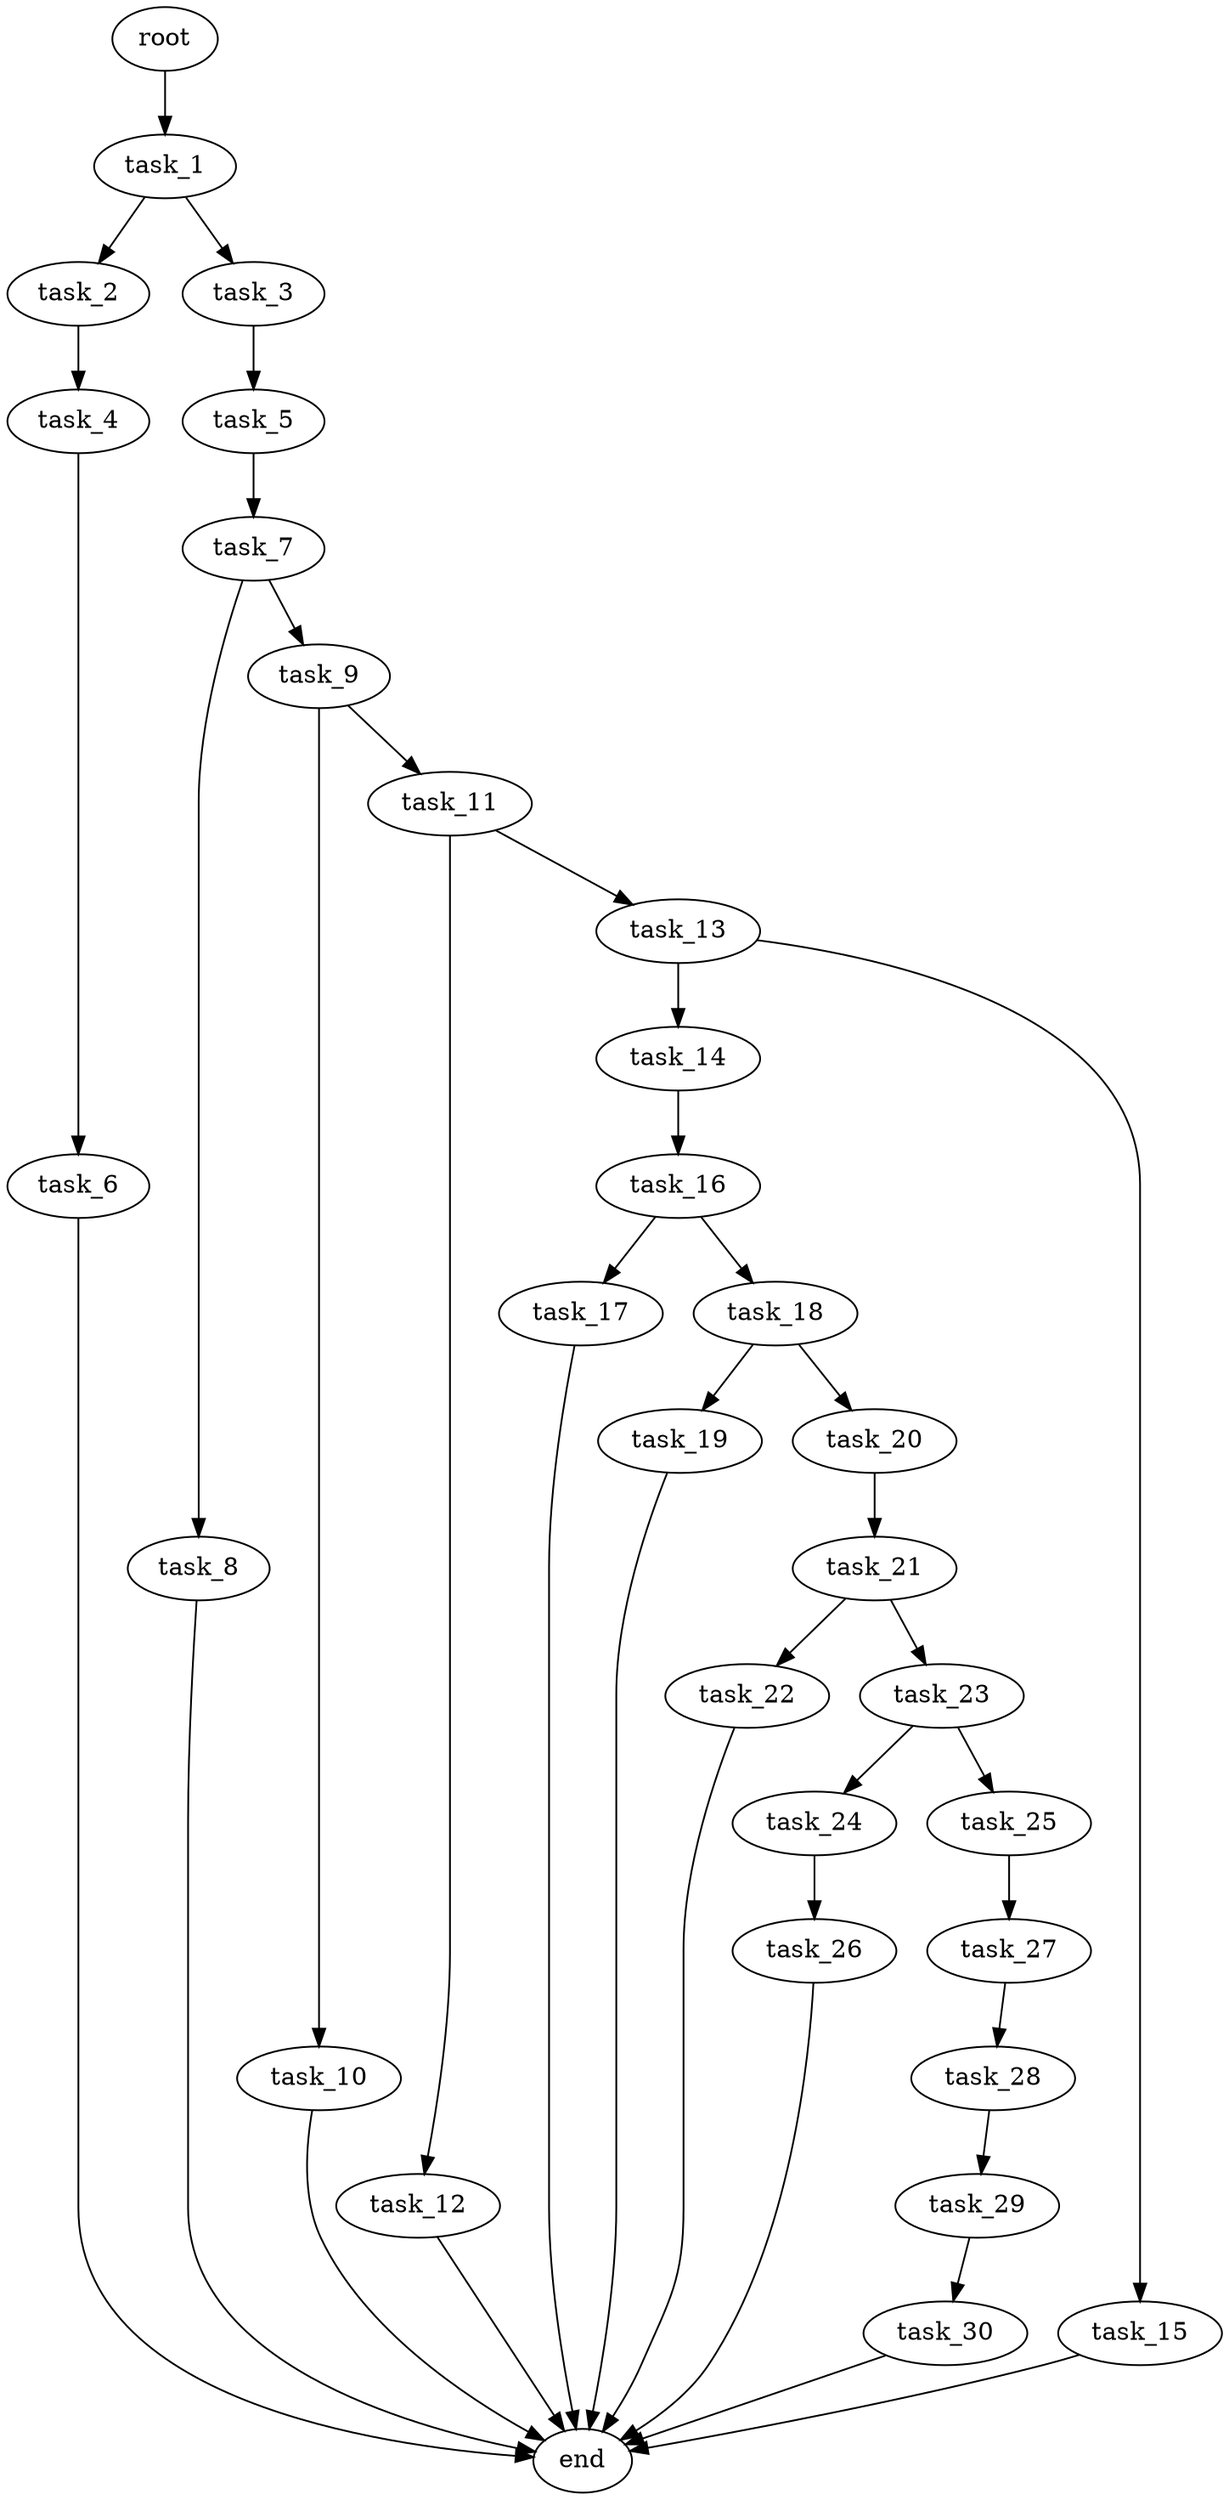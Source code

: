 digraph G {
  root [size="0.000000e+00"];
  task_1 [size="8.972184e+10"];
  task_2 [size="7.436811e+10"];
  task_3 [size="4.747270e+10"];
  task_4 [size="2.592656e+10"];
  task_5 [size="2.473150e+10"];
  task_6 [size="6.376977e+10"];
  task_7 [size="7.658371e+10"];
  task_8 [size="5.213477e+10"];
  task_9 [size="6.267858e+10"];
  task_10 [size="2.746700e+10"];
  task_11 [size="7.757561e+09"];
  task_12 [size="2.857996e+10"];
  task_13 [size="2.717879e+10"];
  task_14 [size="3.197776e+10"];
  task_15 [size="5.401982e+10"];
  task_16 [size="1.384602e+10"];
  task_17 [size="2.313384e+10"];
  task_18 [size="6.939804e+10"];
  task_19 [size="7.064485e+10"];
  task_20 [size="6.432243e+09"];
  task_21 [size="4.076586e+10"];
  task_22 [size="5.426569e+10"];
  task_23 [size="4.158327e+10"];
  task_24 [size="2.069137e+10"];
  task_25 [size="4.202015e+10"];
  task_26 [size="9.048480e+10"];
  task_27 [size="5.841210e+10"];
  task_28 [size="6.955534e+10"];
  task_29 [size="8.567464e+10"];
  task_30 [size="7.656180e+10"];
  end [size="0.000000e+00"];

  root -> task_1 [size="1.000000e-12"];
  task_1 -> task_2 [size="7.436811e+08"];
  task_1 -> task_3 [size="4.747270e+08"];
  task_2 -> task_4 [size="2.592656e+08"];
  task_3 -> task_5 [size="2.473150e+08"];
  task_4 -> task_6 [size="6.376977e+08"];
  task_5 -> task_7 [size="7.658371e+08"];
  task_6 -> end [size="1.000000e-12"];
  task_7 -> task_8 [size="5.213477e+08"];
  task_7 -> task_9 [size="6.267858e+08"];
  task_8 -> end [size="1.000000e-12"];
  task_9 -> task_10 [size="2.746700e+08"];
  task_9 -> task_11 [size="7.757561e+07"];
  task_10 -> end [size="1.000000e-12"];
  task_11 -> task_12 [size="2.857996e+08"];
  task_11 -> task_13 [size="2.717879e+08"];
  task_12 -> end [size="1.000000e-12"];
  task_13 -> task_14 [size="3.197776e+08"];
  task_13 -> task_15 [size="5.401982e+08"];
  task_14 -> task_16 [size="1.384602e+08"];
  task_15 -> end [size="1.000000e-12"];
  task_16 -> task_17 [size="2.313384e+08"];
  task_16 -> task_18 [size="6.939804e+08"];
  task_17 -> end [size="1.000000e-12"];
  task_18 -> task_19 [size="7.064485e+08"];
  task_18 -> task_20 [size="6.432243e+07"];
  task_19 -> end [size="1.000000e-12"];
  task_20 -> task_21 [size="4.076586e+08"];
  task_21 -> task_22 [size="5.426569e+08"];
  task_21 -> task_23 [size="4.158327e+08"];
  task_22 -> end [size="1.000000e-12"];
  task_23 -> task_24 [size="2.069137e+08"];
  task_23 -> task_25 [size="4.202015e+08"];
  task_24 -> task_26 [size="9.048480e+08"];
  task_25 -> task_27 [size="5.841210e+08"];
  task_26 -> end [size="1.000000e-12"];
  task_27 -> task_28 [size="6.955534e+08"];
  task_28 -> task_29 [size="8.567464e+08"];
  task_29 -> task_30 [size="7.656180e+08"];
  task_30 -> end [size="1.000000e-12"];
}

